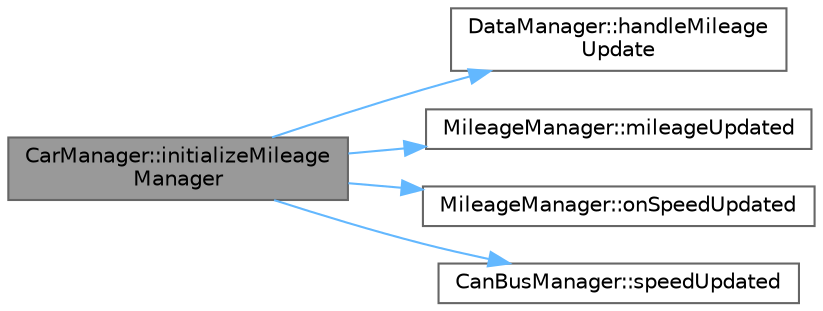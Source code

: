 digraph "CarManager::initializeMileageManager"
{
 // LATEX_PDF_SIZE
  bgcolor="transparent";
  edge [fontname=Helvetica,fontsize=10,labelfontname=Helvetica,labelfontsize=10];
  node [fontname=Helvetica,fontsize=10,shape=box,height=0.2,width=0.4];
  rankdir="LR";
  Node1 [id="Node000001",label="CarManager::initializeMileage\lManager",height=0.2,width=0.4,color="gray40", fillcolor="grey60", style="filled", fontcolor="black",tooltip="Initialize the MileageManager."];
  Node1 -> Node2 [id="edge1_Node000001_Node000002",color="steelblue1",style="solid",tooltip=" "];
  Node2 [id="Node000002",label="DataManager::handleMileage\lUpdate",height=0.2,width=0.4,color="grey40", fillcolor="white", style="filled",URL="$classDataManager.html#aa15248dd048e25abe66a9120056c5eb9",tooltip=" "];
  Node1 -> Node3 [id="edge2_Node000001_Node000003",color="steelblue1",style="solid",tooltip=" "];
  Node3 [id="Node000003",label="MileageManager::mileageUpdated",height=0.2,width=0.4,color="grey40", fillcolor="white", style="filled",URL="$classMileageManager.html#abdfcf1b966a300db82a8347ef9454000",tooltip=" "];
  Node1 -> Node4 [id="edge3_Node000001_Node000004",color="steelblue1",style="solid",tooltip=" "];
  Node4 [id="Node000004",label="MileageManager::onSpeedUpdated",height=0.2,width=0.4,color="grey40", fillcolor="white", style="filled",URL="$classMileageManager.html#af314c5425f519dea34b5edcac8bce4d9",tooltip=" "];
  Node1 -> Node5 [id="edge4_Node000001_Node000005",color="steelblue1",style="solid",tooltip=" "];
  Node5 [id="Node000005",label="CanBusManager::speedUpdated",height=0.2,width=0.4,color="grey40", fillcolor="white", style="filled",URL="$classCanBusManager.html#a26fcbb1afe5a721954bec9f1ac62f991",tooltip="Signal emitted when the speed is updated."];
}
